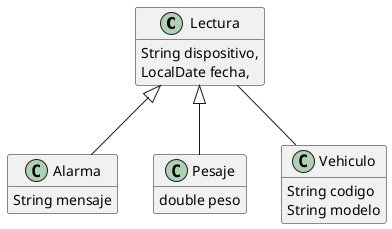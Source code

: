 @startuml

class Lectura{
  String dispositivo,
  LocalDate fecha,
}

class Alarma{
  String mensaje
}

class Pesaje{
 double peso
}

class Vehiculo{
  String codigo
  String modelo
}


Lectura -- Vehiculo
Lectura <|-- Pesaje
Lectura <|-- Alarma

hide members
show fields

@enduml
